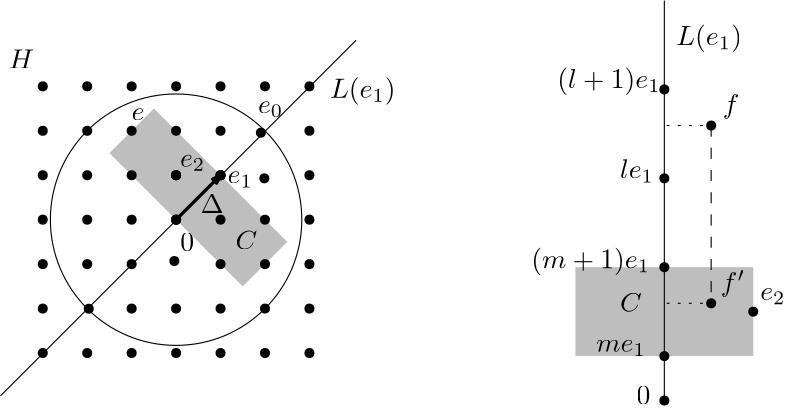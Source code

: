 <?xml version="1.0"?>
<!DOCTYPE ipe SYSTEM "ipe.dtd">
<ipe version="70107" creator="Ipe 7.1.10">
<info created="D:20170718125952" modified="D:20170718154224"/>
<ipestyle name="basic">
<symbol name="arrow/arc(spx)">
<path stroke="sym-stroke" fill="sym-stroke" pen="sym-pen">
0 0 m
-1 0.333 l
-1 -0.333 l
h
</path>
</symbol>
<symbol name="arrow/farc(spx)">
<path stroke="sym-stroke" fill="white" pen="sym-pen">
0 0 m
-1 0.333 l
-1 -0.333 l
h
</path>
</symbol>
<symbol name="arrow/ptarc(spx)">
<path stroke="sym-stroke" fill="sym-stroke" pen="sym-pen">
0 0 m
-1 0.333 l
-0.8 0 l
-1 -0.333 l
h
</path>
</symbol>
<symbol name="arrow/fptarc(spx)">
<path stroke="sym-stroke" fill="white" pen="sym-pen">
0 0 m
-1 0.333 l
-0.8 0 l
-1 -0.333 l
h
</path>
</symbol>
<symbol name="mark/circle(sx)" transformations="translations">
<path fill="sym-stroke">
0.6 0 0 0.6 0 0 e
0.4 0 0 0.4 0 0 e
</path>
</symbol>
<symbol name="mark/disk(sx)" transformations="translations">
<path fill="sym-stroke">
0.6 0 0 0.6 0 0 e
</path>
</symbol>
<symbol name="mark/fdisk(sfx)" transformations="translations">
<group>
<path fill="sym-fill">
0.5 0 0 0.5 0 0 e
</path>
<path fill="sym-stroke" fillrule="eofill">
0.6 0 0 0.6 0 0 e
0.4 0 0 0.4 0 0 e
</path>
</group>
</symbol>
<symbol name="mark/box(sx)" transformations="translations">
<path fill="sym-stroke" fillrule="eofill">
-0.6 -0.6 m
0.6 -0.6 l
0.6 0.6 l
-0.6 0.6 l
h
-0.4 -0.4 m
0.4 -0.4 l
0.4 0.4 l
-0.4 0.4 l
h
</path>
</symbol>
<symbol name="mark/square(sx)" transformations="translations">
<path fill="sym-stroke">
-0.6 -0.6 m
0.6 -0.6 l
0.6 0.6 l
-0.6 0.6 l
h
</path>
</symbol>
<symbol name="mark/fsquare(sfx)" transformations="translations">
<group>
<path fill="sym-fill">
-0.5 -0.5 m
0.5 -0.5 l
0.5 0.5 l
-0.5 0.5 l
h
</path>
<path fill="sym-stroke" fillrule="eofill">
-0.6 -0.6 m
0.6 -0.6 l
0.6 0.6 l
-0.6 0.6 l
h
-0.4 -0.4 m
0.4 -0.4 l
0.4 0.4 l
-0.4 0.4 l
h
</path>
</group>
</symbol>
<symbol name="mark/cross(sx)" transformations="translations">
<group>
<path fill="sym-stroke">
-0.43 -0.57 m
0.57 0.43 l
0.43 0.57 l
-0.57 -0.43 l
h
</path>
<path fill="sym-stroke">
-0.43 0.57 m
0.57 -0.43 l
0.43 -0.57 l
-0.57 0.43 l
h
</path>
</group>
</symbol>
<symbol name="arrow/fnormal(spx)">
<path stroke="sym-stroke" fill="white" pen="sym-pen">
0 0 m
-1 0.333 l
-1 -0.333 l
h
</path>
</symbol>
<symbol name="arrow/pointed(spx)">
<path stroke="sym-stroke" fill="sym-stroke" pen="sym-pen">
0 0 m
-1 0.333 l
-0.8 0 l
-1 -0.333 l
h
</path>
</symbol>
<symbol name="arrow/fpointed(spx)">
<path stroke="sym-stroke" fill="white" pen="sym-pen">
0 0 m
-1 0.333 l
-0.8 0 l
-1 -0.333 l
h
</path>
</symbol>
<symbol name="arrow/linear(spx)">
<path stroke="sym-stroke" pen="sym-pen">
-1 0.333 m
0 0 l
-1 -0.333 l
</path>
</symbol>
<symbol name="arrow/fdouble(spx)">
<path stroke="sym-stroke" fill="white" pen="sym-pen">
0 0 m
-1 0.333 l
-1 -0.333 l
h
-1 0 m
-2 0.333 l
-2 -0.333 l
h
</path>
</symbol>
<symbol name="arrow/double(spx)">
<path stroke="sym-stroke" fill="sym-stroke" pen="sym-pen">
0 0 m
-1 0.333 l
-1 -0.333 l
h
-1 0 m
-2 0.333 l
-2 -0.333 l
h
</path>
</symbol>
<pen name="heavier" value="0.8"/>
<pen name="fat" value="1.2"/>
<pen name="ultrafat" value="2"/>
<symbolsize name="large" value="5"/>
<symbolsize name="small" value="2"/>
<symbolsize name="tiny" value="1.1"/>
<arrowsize name="large" value="10"/>
<arrowsize name="small" value="5"/>
<arrowsize name="tiny" value="3"/>
<color name="red" value="1 0 0"/>
<color name="green" value="0 1 0"/>
<color name="blue" value="0 0 1"/>
<color name="yellow" value="1 1 0"/>
<color name="orange" value="1 0.647 0"/>
<color name="gold" value="1 0.843 0"/>
<color name="purple" value="0.627 0.125 0.941"/>
<color name="gray" value="0.745"/>
<color name="brown" value="0.647 0.165 0.165"/>
<color name="navy" value="0 0 0.502"/>
<color name="pink" value="1 0.753 0.796"/>
<color name="seagreen" value="0.18 0.545 0.341"/>
<color name="turquoise" value="0.251 0.878 0.816"/>
<color name="violet" value="0.933 0.51 0.933"/>
<color name="darkblue" value="0 0 0.545"/>
<color name="darkcyan" value="0 0.545 0.545"/>
<color name="darkgray" value="0.663"/>
<color name="darkgreen" value="0 0.392 0"/>
<color name="darkmagenta" value="0.545 0 0.545"/>
<color name="darkorange" value="1 0.549 0"/>
<color name="darkred" value="0.545 0 0"/>
<color name="lightblue" value="0.678 0.847 0.902"/>
<color name="lightcyan" value="0.878 1 1"/>
<color name="lightgray" value="0.827"/>
<color name="lightgreen" value="0.565 0.933 0.565"/>
<color name="lightyellow" value="1 1 0.878"/>
<dashstyle name="dashed" value="[4] 0"/>
<dashstyle name="dotted" value="[1 3] 0"/>
<dashstyle name="dash dotted" value="[4 2 1 2] 0"/>
<dashstyle name="dash dot dotted" value="[4 2 1 2 1 2] 0"/>
<textsize name="large" value="\large"/>
<textsize name="small" value="\small"/>
<textsize name="tiny" value="\tiny"/>
<textsize name="Large" value="\Large"/>
<textsize name="LARGE" value="\LARGE"/>
<textsize name="huge" value="\huge"/>
<textsize name="Huge" value="\Huge"/>
<textsize name="footnote" value="\footnotesize"/>
<textstyle name="center" begin="\begin{center}" end="\end{center}"/>
<textstyle name="itemize" begin="\begin{itemize}" end="\end{itemize}"/>
<textstyle name="item" begin="\begin{itemize}\item{}" end="\end{itemize}"/>
<gridsize name="4 pts" value="4"/>
<gridsize name="8 pts (~3 mm)" value="8"/>
<gridsize name="16 pts (~6 mm)" value="16"/>
<gridsize name="32 pts (~12 mm)" value="32"/>
<gridsize name="10 pts (~3.5 mm)" value="10"/>
<gridsize name="20 pts (~7 mm)" value="20"/>
<gridsize name="14 pts (~5 mm)" value="14"/>
<gridsize name="28 pts (~10 mm)" value="28"/>
<gridsize name="56 pts (~20 mm)" value="56"/>
<anglesize name="90 deg" value="90"/>
<anglesize name="60 deg" value="60"/>
<anglesize name="45 deg" value="45"/>
<anglesize name="30 deg" value="30"/>
<anglesize name="22.5 deg" value="22.5"/>
<opacity name="10%" value="0.1"/>
<opacity name="30%" value="0.3"/>
<opacity name="50%" value="0.5"/>
<opacity name="75%" value="0.75"/>
<tiling name="falling" angle="-60" step="4" width="1"/>
<tiling name="rising" angle="30" step="4" width="1"/>
</ipestyle>
<page>
<layer name="alpha"/>
<view layers="alpha" active="alpha"/>
<path layer="alpha" fill="gray">
496 208 m
496 240 l
432 240 l
432 208 l
496 208 l
</path>
<path matrix="1 0 0 1 -31.7655 1.11458" fill="gray">
344 232 m
296 280 l
312 296 l
360 248 l
344 232 l
</path>
<use matrix="1 0 0 1 -31.7655 1.11458" name="mark/disk(sx)" pos="320 256" size="normal" stroke="black"/>
<use matrix="1 0 0 1 -31.7655 1.11458" name="mark/disk(sx)" pos="304 240" size="normal" stroke="black"/>
<use matrix="1 0 0 1 -31.7655 1.11458" name="mark/disk(sx)" pos="336 272" size="normal" stroke="black"/>
<use matrix="1 0 0 1 -31.7655 1.11458" name="mark/disk(sx)" pos="336 240" size="normal" stroke="black"/>
<text matrix="1 0 0 1 -36.3172 -5.18772" transformations="translations" pos="326.02 250.911" stroke="black" type="label" width="4.981" height="6.42" depth="0" valign="baseline">$0$</text>
<text matrix="1 0 0 1 -27.9141 -8.23299" transformations="translations" pos="324.97 267.717" stroke="black" type="label" width="8.302" height="6.808" depth="0" valign="baseline">$\Delta$</text>
<text matrix="1 0 0 1 -17.8461 -10.0895" transformations="translations" pos="324.62 280.322" stroke="black" type="label" width="9.108" height="4.294" depth="1.49" valign="baseline">$e_1$</text>
<text matrix="1 0 0 1 -17.5162 16.5202" transformations="translations" pos="307.113 259.664" stroke="black" type="label" width="9.108" height="4.294" depth="1.49" valign="baseline">$e_2$</text>
<text matrix="1 0 0 1 -7.60672 -0.636059" transformations="translations" pos="325.32 296.078" stroke="black" type="label" width="9.108" height="4.294" depth="1.49" valign="baseline">$e_0$</text>
<use matrix="1 0 0 1 -31.7655 1.11458" name="mark/disk(sx)" pos="350.529 287.324" size="normal" stroke="black"/>
<use matrix="1 0 0 1 -31.7655 1.11458" name="mark/disk(sx)" pos="288.557 223.951" size="normal" stroke="black"/>
<path matrix="1 0 0 1 -31.7655 1.11458" stroke="black">
45.2548 0 0 45.2548 320 256 e
</path>
<use matrix="1 0 0 1 -31.7655 1.11458" name="mark/disk(sx)" pos="320 224" size="normal" stroke="black"/>
<use matrix="1 0 0 1 -31.7655 1.11458" name="mark/disk(sx)" pos="352 256" size="normal" stroke="black"/>
<use matrix="1 0 0 1 -31.7655 1.11458" name="mark/disk(sx)" pos="320 288" size="normal" stroke="black"/>
<use matrix="1 0 0 1 -31.7655 1.11458" name="mark/disk(sx)" pos="320 256" size="normal" stroke="black"/>
<path matrix="1 0 0 1 -31.7655 1.11458" stroke="black" pen="fat" arrow="normal/tiny">
320 256 m
336 272 l
</path>
<use matrix="1 0 0 1 -31.7655 1.11458" name="mark/disk(sx)" pos="304 272" size="normal" stroke="black"/>
<use matrix="1 0 0 1 -31.7655 1.11458" name="mark/disk(sx)" pos="288 256" size="normal" stroke="black"/>
<use matrix="1 0 0 1 -31.7655 1.11458" name="mark/disk(sx)" pos="352 224" size="normal" stroke="black"/>
<use matrix="1 0 0 1 -31.7655 1.11458" name="mark/disk(sx)" pos="288 288" size="normal" stroke="black"/>
<use matrix="1 0 0 1 -31.7655 1.11458" name="mark/disk(sx)" pos="336 208" size="normal" stroke="black"/>
<use matrix="1 0 0 1 -31.7655 1.11458" name="mark/disk(sx)" pos="304 208" size="normal" stroke="black"/>
<use matrix="1 0 0 1 -31.7655 1.11458" name="mark/disk(sx)" pos="272 272" size="normal" stroke="black"/>
<use matrix="1 0 0 1 -31.7655 1.11458" name="mark/disk(sx)" pos="272 240" size="normal" stroke="black"/>
<use matrix="1 0 0 1 -31.7655 1.11458" name="mark/disk(sx)" pos="272 208" size="normal" stroke="black"/>
<use matrix="1 0 0 1 -31.7655 1.11458" name="mark/disk(sx)" pos="368 208" size="normal" stroke="black"/>
<use matrix="1 0 0 1 -31.7655 1.11458" name="mark/disk(sx)" pos="368 240" size="normal" stroke="black"/>
<use matrix="1 0 0 1 -31.7655 1.11458" name="mark/disk(sx)" pos="368 272" size="normal" stroke="black"/>
<use matrix="1 0 0 1 -31.7655 1.11458" name="mark/disk(sx)" pos="368 304" size="normal" stroke="black"/>
<use matrix="1 0 0 1 -31.7655 1.11458" name="mark/disk(sx)" pos="336 304" size="normal" stroke="black"/>
<use matrix="1 0 0 1 -31.7655 1.11458" name="mark/disk(sx)" pos="304 304" size="normal" stroke="black"/>
<use matrix="1 0 0 1 -31.7655 1.11458" name="mark/disk(sx)" pos="272 304" size="normal" stroke="black"/>
<path matrix="1 0 0 1 -30.9594 1.70896" stroke="black">
256 192 m
384 320 l
</path>
<text matrix="1 0 0 1 -35.9671 -9.73938" transformations="translations" pos="379.59 310.783" stroke="black" type="label" width="23.637" height="7.473" depth="2.49" valign="baseline">$L(e_1)$</text>
<use matrix="1 0 0 1 -31.7655 1.11458" name="mark/disk(sx)" pos="304 256" size="normal" stroke="black"/>
<use matrix="1 0 0 1 -31.7655 1.11458" name="mark/disk(sx)" pos="288 240" size="normal" stroke="black"/>
<use matrix="1 0 0 1 -31.7655 1.11458" name="mark/disk(sx)" pos="320 272" size="normal" stroke="black"/>
<use matrix="1 0 0 1 -31.7655 1.11458" name="mark/disk(sx)" pos="336 288" size="normal" stroke="black"/>
<use matrix="1 0 0 1 -31.7655 1.11458" name="mark/disk(sx)" pos="304 288" size="normal" stroke="black"/>
<use matrix="1 0 0 1 -31.7655 1.11458" name="mark/disk(sx)" pos="288 272" size="normal" stroke="black"/>
<use matrix="1 0 0 1 -31.7655 1.11458" name="mark/disk(sx)" pos="272 288" size="normal" stroke="black"/>
<use matrix="1 0 0 1 -31.7655 1.11458" name="mark/disk(sx)" pos="288 304" size="normal" stroke="black"/>
<use matrix="1 0 0 1 -31.7655 1.11458" name="mark/disk(sx)" pos="320 304" size="normal" stroke="black"/>
<use matrix="1 0 0 1 -31.7655 1.11458" name="mark/disk(sx)" pos="352 304" size="normal" stroke="black"/>
<use matrix="1 0 0 1 -31.7655 1.11458" name="mark/disk(sx)" pos="368 288" size="normal" stroke="black"/>
<use matrix="1 0 0 1 -31.7655 1.11458" name="mark/disk(sx)" pos="368 256" size="normal" stroke="black"/>
<use matrix="1 0 0 1 -31.7655 1.11458" name="mark/disk(sx)" pos="368 224" size="normal" stroke="black"/>
<use matrix="1 0 0 1 -31.7655 1.11458" name="mark/disk(sx)" pos="352 240" size="normal" stroke="black"/>
<use matrix="1 0 0 1 -31.7655 1.11458" name="mark/disk(sx)" pos="336 224" size="normal" stroke="black"/>
<use matrix="1 0 0 1 -31.7655 1.11458" name="mark/disk(sx)" pos="352 208" size="normal" stroke="black"/>
<use matrix="1 0 0 1 -31.7655 1.11458" name="mark/disk(sx)" pos="320 208" size="normal" stroke="black"/>
<use matrix="1 0 0 1 -31.7655 1.11458" name="mark/disk(sx)" pos="304 224" size="normal" stroke="black"/>
<use matrix="1 0 0 1 -31.7655 1.11458" name="mark/disk(sx)" pos="288 208" size="normal" stroke="black"/>
<use matrix="1 0 0 1 -31.7655 1.11458" name="mark/disk(sx)" pos="272 224" size="normal" stroke="black"/>
<use matrix="1 0 0 1 -31.7655 1.11458" name="mark/disk(sx)" pos="320 256" size="normal" stroke="black"/>
<use matrix="1 0 0 1 -31.7655 1.11458" name="mark/disk(sx)" pos="336 272" size="normal" stroke="black"/>
<use matrix="1 0 0 1 -31.7655 1.11458" name="mark/disk(sx)" pos="336 272" size="normal" stroke="black"/>
<use matrix="1 0 0 1 -31.7655 1.11458" name="mark/disk(sx)" pos="320 272" size="normal" stroke="black"/>
<use matrix="1 0 0 1 -31.7655 1.11458" name="mark/disk(sx)" pos="320 272" size="normal" stroke="black"/>
<use matrix="1 0 0 1 -31.7655 1.11458" name="mark/disk(sx)" pos="272 256" size="normal" stroke="black"/>
<use matrix="1 0 0 1 -31.7655 1.11458" name="mark/disk(sx)" pos="336 256" size="normal" stroke="black"/>
<use matrix="1 0 0 1 -31.7655 1.11458" name="mark/disk(sx)" pos="319.368 241.108" size="normal" stroke="black"/>
<text matrix="1 0 0 1 -31.8185 4.91305" transformations="translations" pos="304 288" stroke="black" type="label" width="4.639" height="4.289" depth="0" valign="baseline">$e$</text>
<text matrix="1 0 0 1 -153.378 70.1236" transformations="translations" pos="381.34 241.458" stroke="black" type="label" width="9.091" height="6.808" depth="0" valign="baseline">$H$</text>
<text matrix="1 0 0 1 -51.3727 -6.93836" transformations="translations" pos="361.033 253.362" stroke="black" type="label" width="7.833" height="6.808" depth="0" valign="baseline">$C$</text>
<use matrix="1 0 0 1 0 -16" name="mark/disk(sx)" pos="464 208" size="normal" stroke="black"/>
<use matrix="1 0 0 1 0 -16" name="mark/disk(sx)" pos="464 224" size="normal" stroke="black"/>
<use matrix="1 0 0 1 0 -16" name="mark/disk(sx)" pos="464 256" size="normal" stroke="black"/>
<use matrix="1 0 0 1 0 -16" name="mark/disk(sx)" pos="464 288" size="normal" stroke="black"/>
<use matrix="1 0 0 1 0 -16" name="mark/disk(sx)" pos="464 320" size="normal" stroke="black"/>
<path matrix="1 0 0 1 0 -16" stroke="black">
464 208 m
464 352 l
</path>
<text matrix="1 0 0 1 -11.7031 -16" transformations="translations" pos="480 336" stroke="black" type="label" width="23.637" height="7.473" depth="2.49" valign="baseline">$L(e_1)$</text>
<text transformations="translations" pos="448 272" stroke="black" type="label" width="12.277" height="6.923" depth="1.49" valign="baseline">$le_1$</text>
<text matrix="1 0 0 1 -22.5261 0.55729" transformations="translations" pos="448 304" stroke="black" type="label" width="37.183" height="7.473" depth="2.49" valign="baseline">$(l+1)e_1$</text>
<text matrix="1 0 0 1 -31.2083 0.55729" transformations="translations" pos="447.307 239.095" stroke="black" type="label" width="42.762" height="7.473" depth="2.49" valign="baseline">$(m+1)e_1$</text>
<text matrix="1 0 0 1 -7.80206 -1.11458" transformations="translations" pos="447.307 210.673" stroke="black" type="label" width="17.856" height="4.294" depth="1.49" valign="baseline">$me_1$</text>
<text transformations="translations" pos="453.994 190.611" stroke="black" type="label" width="4.981" height="6.42" depth="0" valign="baseline">$0$</text>
<text matrix="1 0 0 1 -16.2273 -4.79752" transformations="translations" pos="514.739 232.965" stroke="black" type="label" width="9.108" height="4.294" depth="1.49" valign="baseline">$e_2$</text>
<text matrix="1 0 0 1 -16.3104 3.43376" transformations="translations" pos="501.364 292.037" stroke="black" type="label" width="5.95" height="6.926" depth="1.93" valign="baseline">$f$</text>
<text matrix="1 0 0 1 1.93497 1.8069" transformations="translations" pos="482.416 229.621" stroke="black" type="label" width="8.745" height="7.497" depth="1.93" valign="baseline">$f&apos;$</text>
<use name="mark/disk(sx)" pos="320 272" size="normal" stroke="black"/>
<use name="mark/disk(sx)" pos="496 224" size="normal" stroke="black"/>
<use matrix="1 0 0 1 0.85844 3.00454" name="mark/disk(sx)" pos="480 224" size="normal" stroke="black"/>
<use matrix="1 0 0 1 0.85844 3.00454" name="mark/disk(sx)" pos="480 288" size="normal" stroke="black"/>
<path matrix="1 0 0 1 0.85844 3.00454" stroke="black" dash="dashed">
480 288 m
480 224 l
</path>
<path matrix="1 0 0 1 0.85844 3.00454" stroke="black" dash="dotted">
464 288 m
480 288 l
</path>
<path matrix="1 0 0 1 0.85844 3.00454" stroke="black" dash="dotted">
464 224 m
480 224 l
</path>
<text transformations="translations" pos="448 224" stroke="black" type="label" width="7.833" height="6.808" depth="0" valign="baseline">$C$</text>
</page>
</ipe>
